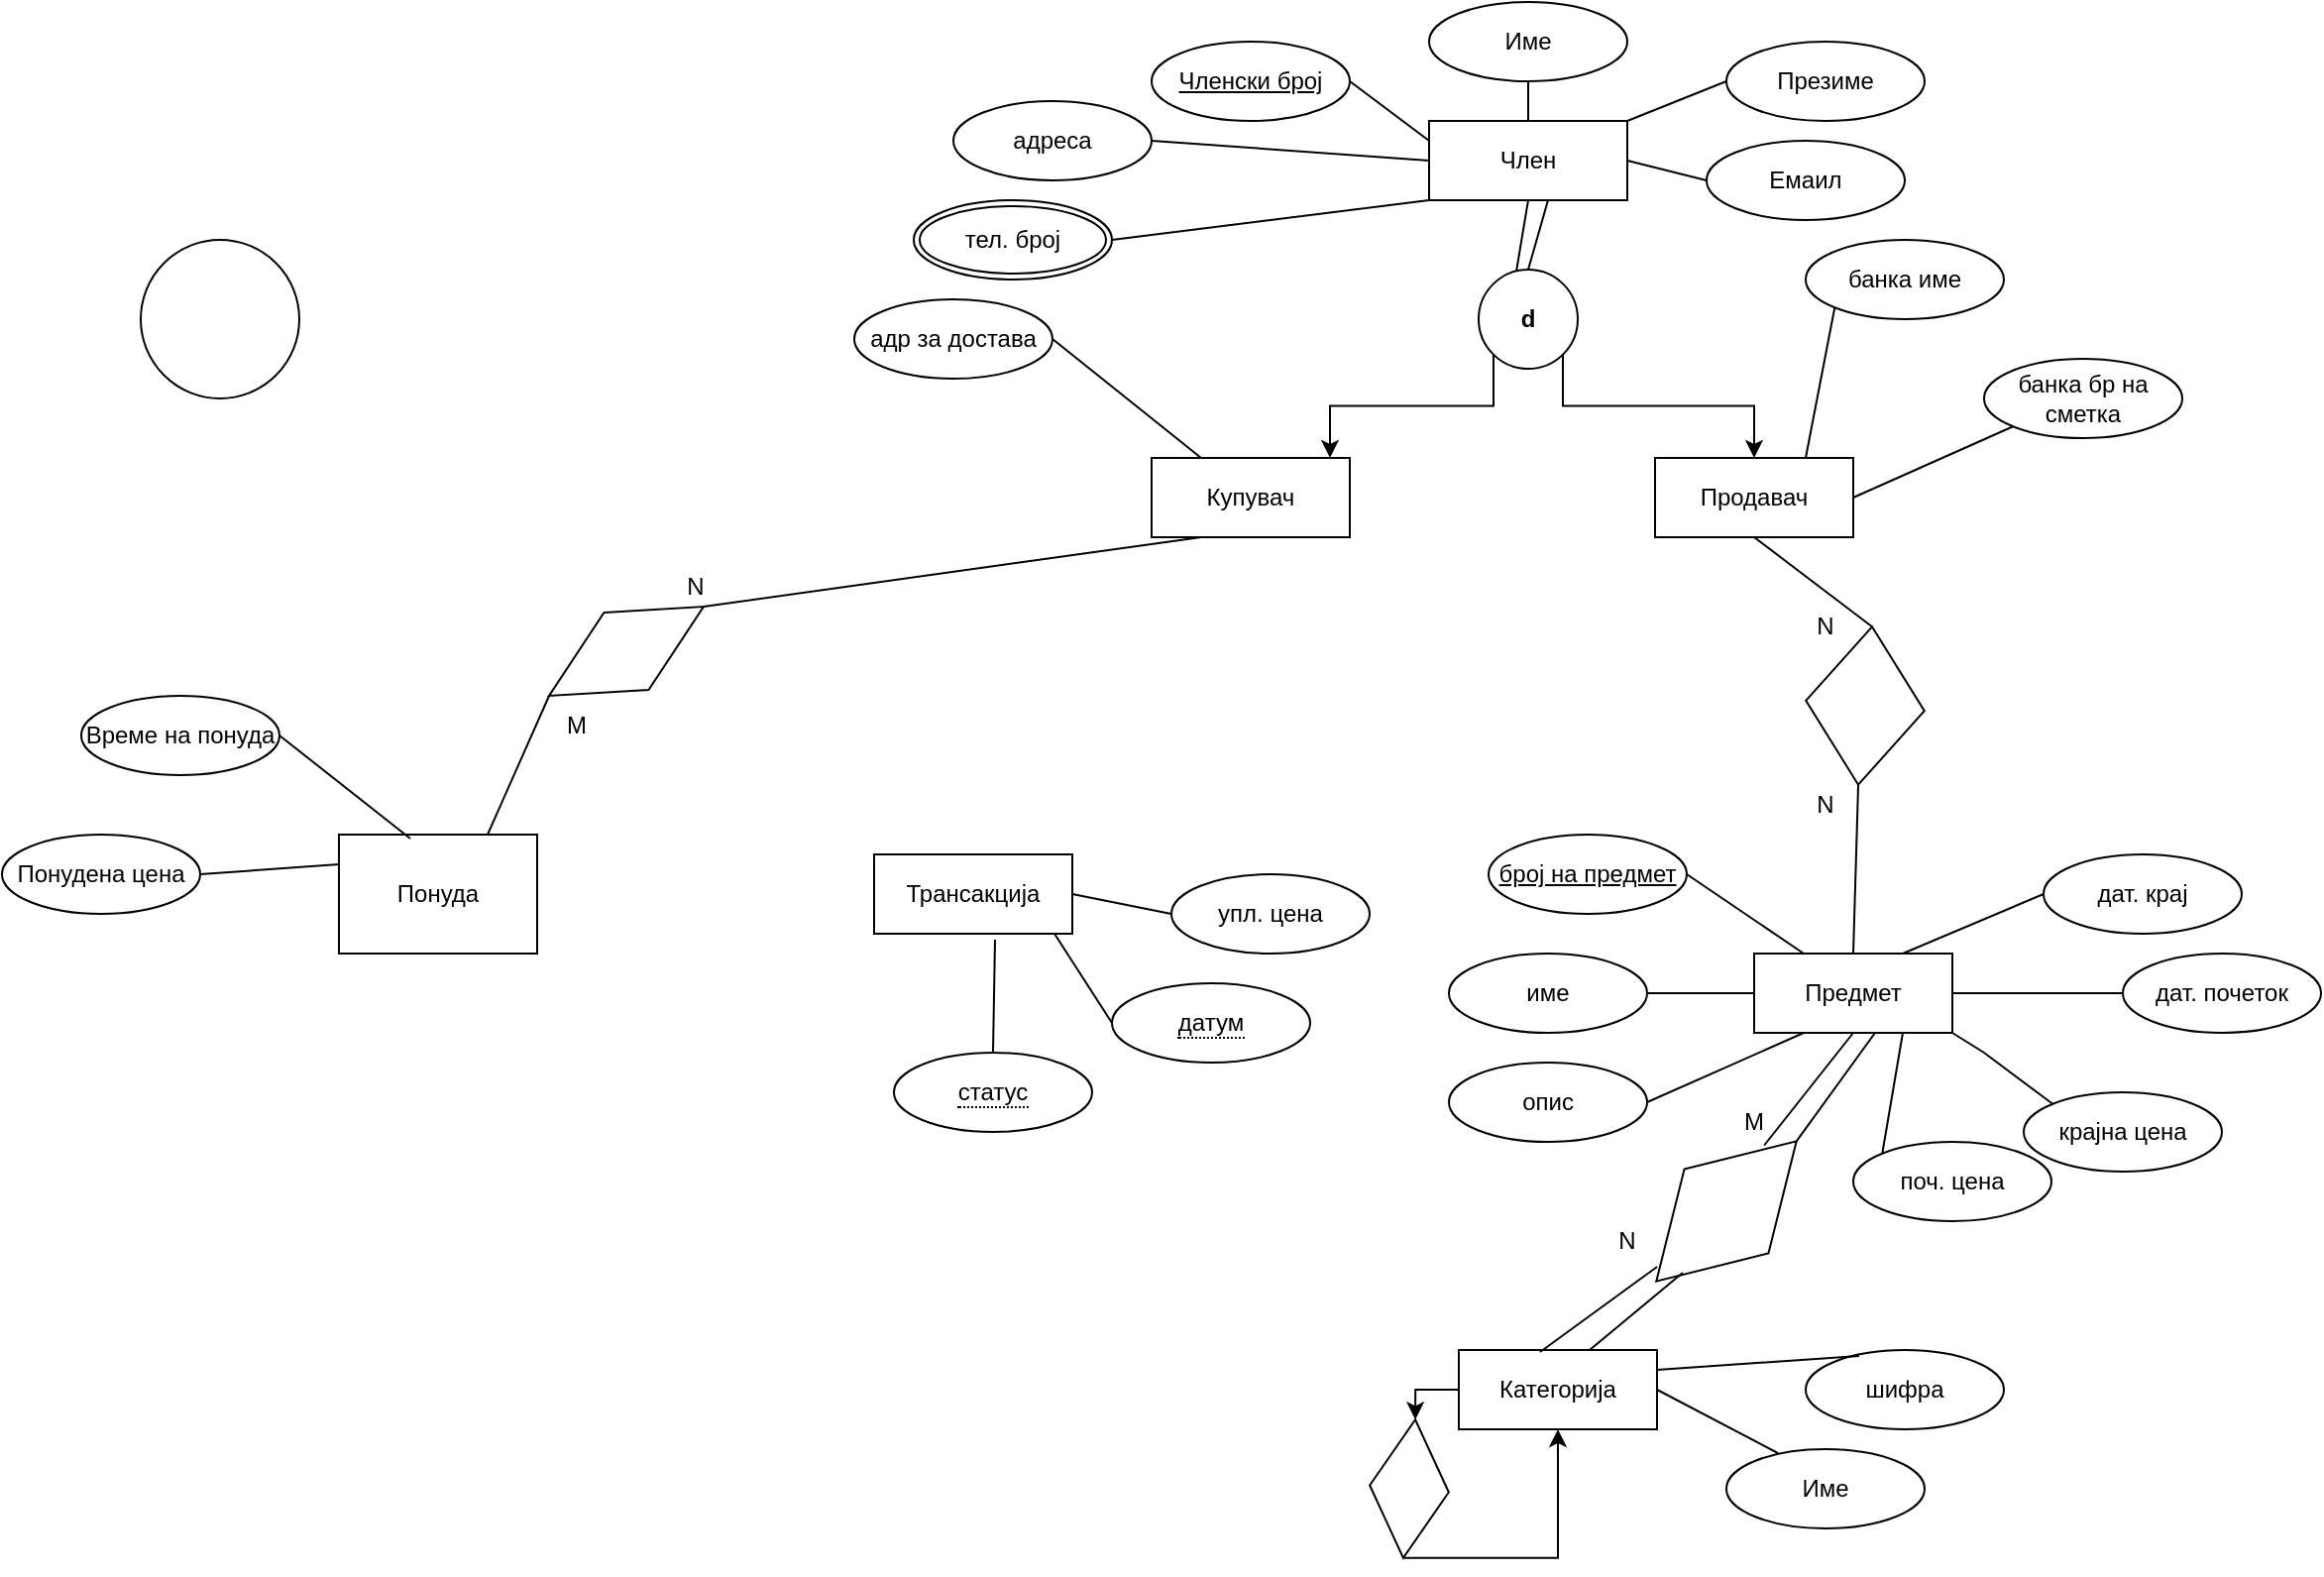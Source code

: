 <mxfile version="20.5.3" type="github">
  <diagram id="KxP9owAvXPSqZn7HeAgW" name="Page-1">
    <mxGraphModel dx="1653" dy="933" grid="1" gridSize="10" guides="1" tooltips="1" connect="1" arrows="1" fold="1" page="1" pageScale="1" pageWidth="827" pageHeight="1169" math="0" shadow="0">
      <root>
        <mxCell id="0" />
        <mxCell id="1" parent="0" />
        <mxCell id="RECoekkOb1sEY1vP_pmB-4" value="Член&lt;br&gt;" style="whiteSpace=wrap;html=1;align=center;" parent="1" vertex="1">
          <mxGeometry x="300" y="70" width="100" height="40" as="geometry" />
        </mxCell>
        <mxCell id="RECoekkOb1sEY1vP_pmB-5" value="Членски број" style="ellipse;whiteSpace=wrap;html=1;align=center;fontStyle=4;" parent="1" vertex="1">
          <mxGeometry x="160" y="30" width="100" height="40" as="geometry" />
        </mxCell>
        <mxCell id="RECoekkOb1sEY1vP_pmB-7" value="Име" style="ellipse;whiteSpace=wrap;html=1;align=center;" parent="1" vertex="1">
          <mxGeometry x="300" y="10" width="100" height="40" as="geometry" />
        </mxCell>
        <mxCell id="RECoekkOb1sEY1vP_pmB-9" value="Презиме&lt;br&gt;" style="ellipse;whiteSpace=wrap;html=1;align=center;" parent="1" vertex="1">
          <mxGeometry x="450" y="30" width="100" height="40" as="geometry" />
        </mxCell>
        <mxCell id="RECoekkOb1sEY1vP_pmB-11" value="Емаил" style="ellipse;whiteSpace=wrap;html=1;align=center;" parent="1" vertex="1">
          <mxGeometry x="440" y="80" width="100" height="40" as="geometry" />
        </mxCell>
        <mxCell id="RECoekkOb1sEY1vP_pmB-13" value="адреса" style="ellipse;whiteSpace=wrap;html=1;align=center;" parent="1" vertex="1">
          <mxGeometry x="60" y="60" width="100" height="40" as="geometry" />
        </mxCell>
        <mxCell id="RECoekkOb1sEY1vP_pmB-15" value="тел. број" style="ellipse;shape=doubleEllipse;margin=3;whiteSpace=wrap;html=1;align=center;" parent="1" vertex="1">
          <mxGeometry x="40" y="110" width="100" height="40" as="geometry" />
        </mxCell>
        <mxCell id="RECoekkOb1sEY1vP_pmB-18" value="Купувач" style="whiteSpace=wrap;html=1;align=center;" parent="1" vertex="1">
          <mxGeometry x="160" y="240" width="100" height="40" as="geometry" />
        </mxCell>
        <mxCell id="RECoekkOb1sEY1vP_pmB-19" value="Продавач" style="whiteSpace=wrap;html=1;align=center;" parent="1" vertex="1">
          <mxGeometry x="414" y="240" width="100" height="40" as="geometry" />
        </mxCell>
        <mxCell id="RECoekkOb1sEY1vP_pmB-22" value="адр за достава" style="ellipse;whiteSpace=wrap;html=1;align=center;" parent="1" vertex="1">
          <mxGeometry x="10" y="160" width="100" height="40" as="geometry" />
        </mxCell>
        <mxCell id="RECoekkOb1sEY1vP_pmB-24" value="банка име" style="ellipse;whiteSpace=wrap;html=1;align=center;" parent="1" vertex="1">
          <mxGeometry x="490" y="130" width="100" height="40" as="geometry" />
        </mxCell>
        <mxCell id="RECoekkOb1sEY1vP_pmB-27" value="банка бр на сметка" style="ellipse;whiteSpace=wrap;html=1;align=center;" parent="1" vertex="1">
          <mxGeometry x="580" y="190" width="100" height="40" as="geometry" />
        </mxCell>
        <mxCell id="RECoekkOb1sEY1vP_pmB-29" value="Предмет" style="whiteSpace=wrap;html=1;align=center;" parent="1" vertex="1">
          <mxGeometry x="464" y="490" width="100" height="40" as="geometry" />
        </mxCell>
        <mxCell id="RECoekkOb1sEY1vP_pmB-30" value="број на предмет" style="ellipse;whiteSpace=wrap;html=1;align=center;fontStyle=4;" parent="1" vertex="1">
          <mxGeometry x="330" y="430" width="100" height="40" as="geometry" />
        </mxCell>
        <mxCell id="RECoekkOb1sEY1vP_pmB-32" value="име" style="ellipse;whiteSpace=wrap;html=1;align=center;" parent="1" vertex="1">
          <mxGeometry x="310" y="490" width="100" height="40" as="geometry" />
        </mxCell>
        <mxCell id="RECoekkOb1sEY1vP_pmB-34" value="опис" style="ellipse;whiteSpace=wrap;html=1;align=center;" parent="1" vertex="1">
          <mxGeometry x="310" y="545" width="100" height="40" as="geometry" />
        </mxCell>
        <mxCell id="RECoekkOb1sEY1vP_pmB-36" value="поч. цена" style="ellipse;whiteSpace=wrap;html=1;align=center;" parent="1" vertex="1">
          <mxGeometry x="514" y="585" width="100" height="40" as="geometry" />
        </mxCell>
        <mxCell id="RECoekkOb1sEY1vP_pmB-38" value="крајна цена" style="ellipse;whiteSpace=wrap;html=1;align=center;" parent="1" vertex="1">
          <mxGeometry x="600" y="560" width="100" height="40" as="geometry" />
        </mxCell>
        <mxCell id="RECoekkOb1sEY1vP_pmB-40" value="дат. почеток" style="ellipse;whiteSpace=wrap;html=1;align=center;" parent="1" vertex="1">
          <mxGeometry x="650" y="490" width="100" height="40" as="geometry" />
        </mxCell>
        <mxCell id="RECoekkOb1sEY1vP_pmB-42" value="дат. крај" style="ellipse;whiteSpace=wrap;html=1;align=center;" parent="1" vertex="1">
          <mxGeometry x="610" y="440" width="100" height="40" as="geometry" />
        </mxCell>
        <mxCell id="RECoekkOb1sEY1vP_pmB-49" value="" style="shape=rhombus;perimeter=rhombusPerimeter;whiteSpace=wrap;html=1;align=center;rotation=5;" parent="1" vertex="1">
          <mxGeometry x="490" y="325" width="60" height="80" as="geometry" />
        </mxCell>
        <mxCell id="asXM_sMDGn6KouNwU3zM-68" style="edgeStyle=orthogonalEdgeStyle;rounded=0;orthogonalLoop=1;jettySize=auto;html=1;exitX=0;exitY=0.5;exitDx=0;exitDy=0;entryX=1;entryY=0.5;entryDx=0;entryDy=0;" edge="1" parent="1" source="RECoekkOb1sEY1vP_pmB-53" target="asXM_sMDGn6KouNwU3zM-65">
          <mxGeometry relative="1" as="geometry" />
        </mxCell>
        <mxCell id="RECoekkOb1sEY1vP_pmB-53" value="Категорија&lt;br&gt;" style="whiteSpace=wrap;html=1;align=center;" parent="1" vertex="1">
          <mxGeometry x="315" y="690" width="100" height="40" as="geometry" />
        </mxCell>
        <mxCell id="RECoekkOb1sEY1vP_pmB-62" value="Понуда" style="whiteSpace=wrap;html=1;align=center;" parent="1" vertex="1">
          <mxGeometry x="-250" y="430" width="100" height="60" as="geometry" />
        </mxCell>
        <mxCell id="RECoekkOb1sEY1vP_pmB-63" value="Понудена цена" style="ellipse;whiteSpace=wrap;html=1;align=center;" parent="1" vertex="1">
          <mxGeometry x="-420" y="430" width="100" height="40" as="geometry" />
        </mxCell>
        <mxCell id="RECoekkOb1sEY1vP_pmB-69" value="Време на понуда" style="ellipse;whiteSpace=wrap;html=1;align=center;" parent="1" vertex="1">
          <mxGeometry x="-380" y="360" width="100" height="40" as="geometry" />
        </mxCell>
        <mxCell id="RECoekkOb1sEY1vP_pmB-72" value="" style="shape=rhombus;perimeter=rhombusPerimeter;whiteSpace=wrap;html=1;align=center;rotation=-30;" parent="1" vertex="1">
          <mxGeometry x="-150" y="315" width="90" height="45" as="geometry" />
        </mxCell>
        <mxCell id="asXM_sMDGn6KouNwU3zM-3" value="" style="endArrow=none;html=1;rounded=0;entryX=0.5;entryY=1;entryDx=0;entryDy=0;startArrow=none;exitX=0.5;exitY=0;exitDx=0;exitDy=0;" edge="1" parent="1" source="RECoekkOb1sEY1vP_pmB-49" target="RECoekkOb1sEY1vP_pmB-19">
          <mxGeometry width="50" height="50" relative="1" as="geometry">
            <mxPoint x="450" y="270" as="sourcePoint" />
            <mxPoint x="490" y="260" as="targetPoint" />
          </mxGeometry>
        </mxCell>
        <mxCell id="asXM_sMDGn6KouNwU3zM-5" value="N" style="text;html=1;strokeColor=none;fillColor=none;align=center;verticalAlign=middle;whiteSpace=wrap;rounded=0;" vertex="1" parent="1">
          <mxGeometry x="470" y="400" width="60" height="30" as="geometry" />
        </mxCell>
        <mxCell id="asXM_sMDGn6KouNwU3zM-9" value="" style="endArrow=none;html=1;rounded=0;entryX=0.25;entryY=1;entryDx=0;entryDy=0;exitX=1;exitY=0.5;exitDx=0;exitDy=0;" edge="1" parent="1" source="RECoekkOb1sEY1vP_pmB-72" target="RECoekkOb1sEY1vP_pmB-18">
          <mxGeometry width="50" height="50" relative="1" as="geometry">
            <mxPoint x="150" y="340" as="sourcePoint" />
            <mxPoint x="200" y="290" as="targetPoint" />
          </mxGeometry>
        </mxCell>
        <mxCell id="asXM_sMDGn6KouNwU3zM-10" value="" style="endArrow=none;html=1;rounded=0;exitX=0.75;exitY=0;exitDx=0;exitDy=0;entryX=0;entryY=0.5;entryDx=0;entryDy=0;" edge="1" parent="1" source="RECoekkOb1sEY1vP_pmB-62" target="RECoekkOb1sEY1vP_pmB-72">
          <mxGeometry width="50" height="50" relative="1" as="geometry">
            <mxPoint x="-110" y="370" as="sourcePoint" />
            <mxPoint x="-153.971" y="380" as="targetPoint" />
          </mxGeometry>
        </mxCell>
        <mxCell id="asXM_sMDGn6KouNwU3zM-6" value="N" style="text;html=1;strokeColor=none;fillColor=none;align=center;verticalAlign=middle;whiteSpace=wrap;rounded=0;" vertex="1" parent="1">
          <mxGeometry x="470" y="310" width="60" height="30" as="geometry" />
        </mxCell>
        <mxCell id="asXM_sMDGn6KouNwU3zM-12" value="M" style="text;html=1;strokeColor=none;fillColor=none;align=center;verticalAlign=middle;whiteSpace=wrap;rounded=0;" vertex="1" parent="1">
          <mxGeometry x="-160" y="360" width="60" height="30" as="geometry" />
        </mxCell>
        <mxCell id="asXM_sMDGn6KouNwU3zM-13" value="N" style="text;html=1;strokeColor=none;fillColor=none;align=center;verticalAlign=middle;whiteSpace=wrap;rounded=0;" vertex="1" parent="1">
          <mxGeometry x="-100" y="290" width="60" height="30" as="geometry" />
        </mxCell>
        <mxCell id="asXM_sMDGn6KouNwU3zM-15" value="" style="ellipse;whiteSpace=wrap;html=1;aspect=fixed;" vertex="1" parent="1">
          <mxGeometry x="-350" y="130" width="80" height="80" as="geometry" />
        </mxCell>
        <mxCell id="asXM_sMDGn6KouNwU3zM-19" value="" style="endArrow=none;html=1;rounded=0;entryX=0.5;entryY=1;entryDx=0;entryDy=0;exitX=0.5;exitY=0;exitDx=0;exitDy=0;" edge="1" parent="1" source="RECoekkOb1sEY1vP_pmB-29" target="RECoekkOb1sEY1vP_pmB-49">
          <mxGeometry width="50" height="50" relative="1" as="geometry">
            <mxPoint x="500" y="470" as="sourcePoint" />
            <mxPoint x="550" y="420" as="targetPoint" />
          </mxGeometry>
        </mxCell>
        <mxCell id="asXM_sMDGn6KouNwU3zM-20" value="" style="ellipse;whiteSpace=wrap;html=1;aspect=fixed;" vertex="1" parent="1">
          <mxGeometry x="325" y="145" width="50" height="50" as="geometry" />
        </mxCell>
        <mxCell id="asXM_sMDGn6KouNwU3zM-33" style="edgeStyle=orthogonalEdgeStyle;rounded=0;orthogonalLoop=1;jettySize=auto;html=1;exitX=0.25;exitY=1;exitDx=0;exitDy=0;entryX=0.9;entryY=0;entryDx=0;entryDy=0;entryPerimeter=0;" edge="1" parent="1" source="asXM_sMDGn6KouNwU3zM-21" target="RECoekkOb1sEY1vP_pmB-18">
          <mxGeometry relative="1" as="geometry" />
        </mxCell>
        <mxCell id="asXM_sMDGn6KouNwU3zM-35" style="edgeStyle=orthogonalEdgeStyle;rounded=0;orthogonalLoop=1;jettySize=auto;html=1;exitX=0.75;exitY=1;exitDx=0;exitDy=0;" edge="1" parent="1" source="asXM_sMDGn6KouNwU3zM-21" target="RECoekkOb1sEY1vP_pmB-19">
          <mxGeometry relative="1" as="geometry" />
        </mxCell>
        <mxCell id="asXM_sMDGn6KouNwU3zM-21" value="&lt;b&gt;d&lt;/b&gt;" style="text;html=1;strokeColor=none;fillColor=none;align=center;verticalAlign=middle;whiteSpace=wrap;rounded=0;" vertex="1" parent="1">
          <mxGeometry x="315" y="152.5" width="70" height="35" as="geometry" />
        </mxCell>
        <mxCell id="asXM_sMDGn6KouNwU3zM-22" value="" style="endArrow=none;html=1;rounded=0;entryX=0.5;entryY=1;entryDx=0;entryDy=0;exitX=0.38;exitY=0.02;exitDx=0;exitDy=0;exitPerimeter=0;" edge="1" parent="1" source="asXM_sMDGn6KouNwU3zM-20" target="RECoekkOb1sEY1vP_pmB-4">
          <mxGeometry width="50" height="50" relative="1" as="geometry">
            <mxPoint x="320" y="270" as="sourcePoint" />
            <mxPoint x="370" y="220" as="targetPoint" />
          </mxGeometry>
        </mxCell>
        <mxCell id="asXM_sMDGn6KouNwU3zM-23" value="" style="endArrow=none;html=1;rounded=0;exitX=0.5;exitY=0;exitDx=0;exitDy=0;" edge="1" parent="1" source="asXM_sMDGn6KouNwU3zM-20">
          <mxGeometry width="50" height="50" relative="1" as="geometry">
            <mxPoint x="390" y="220" as="sourcePoint" />
            <mxPoint x="360" y="110" as="targetPoint" />
          </mxGeometry>
        </mxCell>
        <mxCell id="asXM_sMDGn6KouNwU3zM-34" value="" style="endArrow=none;html=1;rounded=0;exitX=1;exitY=0.5;exitDx=0;exitDy=0;entryX=0.25;entryY=0;entryDx=0;entryDy=0;" edge="1" parent="1" source="RECoekkOb1sEY1vP_pmB-22" target="RECoekkOb1sEY1vP_pmB-18">
          <mxGeometry width="50" height="50" relative="1" as="geometry">
            <mxPoint x="150" y="200" as="sourcePoint" />
            <mxPoint x="200" y="150" as="targetPoint" />
          </mxGeometry>
        </mxCell>
        <mxCell id="asXM_sMDGn6KouNwU3zM-36" value="" style="endArrow=none;html=1;rounded=0;entryX=0;entryY=1;entryDx=0;entryDy=0;" edge="1" parent="1" target="RECoekkOb1sEY1vP_pmB-24">
          <mxGeometry width="50" height="50" relative="1" as="geometry">
            <mxPoint x="490" y="240" as="sourcePoint" />
            <mxPoint x="540" y="190" as="targetPoint" />
          </mxGeometry>
        </mxCell>
        <mxCell id="asXM_sMDGn6KouNwU3zM-37" value="" style="endArrow=none;html=1;rounded=0;entryX=0;entryY=1;entryDx=0;entryDy=0;exitX=1;exitY=0.5;exitDx=0;exitDy=0;" edge="1" parent="1" source="RECoekkOb1sEY1vP_pmB-19" target="RECoekkOb1sEY1vP_pmB-27">
          <mxGeometry width="50" height="50" relative="1" as="geometry">
            <mxPoint x="600" y="320" as="sourcePoint" />
            <mxPoint x="650" y="270" as="targetPoint" />
          </mxGeometry>
        </mxCell>
        <mxCell id="asXM_sMDGn6KouNwU3zM-38" value="" style="endArrow=none;html=1;rounded=0;entryX=1;entryY=0.5;entryDx=0;entryDy=0;exitX=0;exitY=0.5;exitDx=0;exitDy=0;" edge="1" parent="1" source="RECoekkOb1sEY1vP_pmB-11" target="RECoekkOb1sEY1vP_pmB-4">
          <mxGeometry width="50" height="50" relative="1" as="geometry">
            <mxPoint x="400" y="170" as="sourcePoint" />
            <mxPoint x="450" y="120" as="targetPoint" />
          </mxGeometry>
        </mxCell>
        <mxCell id="asXM_sMDGn6KouNwU3zM-39" value="" style="endArrow=none;html=1;rounded=0;entryX=0;entryY=0.5;entryDx=0;entryDy=0;exitX=1;exitY=0;exitDx=0;exitDy=0;" edge="1" parent="1" source="RECoekkOb1sEY1vP_pmB-4" target="RECoekkOb1sEY1vP_pmB-9">
          <mxGeometry width="50" height="50" relative="1" as="geometry">
            <mxPoint x="400" y="90" as="sourcePoint" />
            <mxPoint x="450" y="40" as="targetPoint" />
          </mxGeometry>
        </mxCell>
        <mxCell id="asXM_sMDGn6KouNwU3zM-40" value="" style="endArrow=none;html=1;rounded=0;entryX=0.5;entryY=1;entryDx=0;entryDy=0;exitX=0.5;exitY=0;exitDx=0;exitDy=0;" edge="1" parent="1" source="RECoekkOb1sEY1vP_pmB-4" target="RECoekkOb1sEY1vP_pmB-7">
          <mxGeometry width="50" height="50" relative="1" as="geometry">
            <mxPoint x="350" y="120" as="sourcePoint" />
            <mxPoint x="400" y="70" as="targetPoint" />
          </mxGeometry>
        </mxCell>
        <mxCell id="asXM_sMDGn6KouNwU3zM-41" value="" style="endArrow=none;html=1;rounded=0;entryX=0;entryY=0.25;entryDx=0;entryDy=0;exitX=1;exitY=0.5;exitDx=0;exitDy=0;" edge="1" parent="1" source="RECoekkOb1sEY1vP_pmB-5" target="RECoekkOb1sEY1vP_pmB-4">
          <mxGeometry width="50" height="50" relative="1" as="geometry">
            <mxPoint x="250" y="90" as="sourcePoint" />
            <mxPoint x="300" y="40" as="targetPoint" />
          </mxGeometry>
        </mxCell>
        <mxCell id="asXM_sMDGn6KouNwU3zM-42" value="" style="endArrow=none;html=1;rounded=0;entryX=0;entryY=0.5;entryDx=0;entryDy=0;exitX=1;exitY=0.5;exitDx=0;exitDy=0;" edge="1" parent="1" source="RECoekkOb1sEY1vP_pmB-13" target="RECoekkOb1sEY1vP_pmB-4">
          <mxGeometry width="50" height="50" relative="1" as="geometry">
            <mxPoint x="210" y="130" as="sourcePoint" />
            <mxPoint x="260" y="80" as="targetPoint" />
          </mxGeometry>
        </mxCell>
        <mxCell id="asXM_sMDGn6KouNwU3zM-43" value="" style="endArrow=none;html=1;rounded=0;entryX=0;entryY=1;entryDx=0;entryDy=0;exitX=1;exitY=0.5;exitDx=0;exitDy=0;" edge="1" parent="1" source="RECoekkOb1sEY1vP_pmB-15" target="RECoekkOb1sEY1vP_pmB-4">
          <mxGeometry width="50" height="50" relative="1" as="geometry">
            <mxPoint x="190" y="180" as="sourcePoint" />
            <mxPoint x="240" y="130" as="targetPoint" />
          </mxGeometry>
        </mxCell>
        <mxCell id="asXM_sMDGn6KouNwU3zM-44" value="" style="endArrow=none;html=1;rounded=0;entryX=1;entryY=0.5;entryDx=0;entryDy=0;exitX=0.36;exitY=0.033;exitDx=0;exitDy=0;exitPerimeter=0;" edge="1" parent="1" source="RECoekkOb1sEY1vP_pmB-62" target="RECoekkOb1sEY1vP_pmB-69">
          <mxGeometry width="50" height="50" relative="1" as="geometry">
            <mxPoint x="-270" y="380" as="sourcePoint" />
            <mxPoint x="-220" y="330" as="targetPoint" />
          </mxGeometry>
        </mxCell>
        <mxCell id="asXM_sMDGn6KouNwU3zM-45" value="" style="endArrow=none;html=1;rounded=0;entryX=0;entryY=0.25;entryDx=0;entryDy=0;exitX=1;exitY=0.5;exitDx=0;exitDy=0;" edge="1" parent="1" source="RECoekkOb1sEY1vP_pmB-63" target="RECoekkOb1sEY1vP_pmB-62">
          <mxGeometry width="50" height="50" relative="1" as="geometry">
            <mxPoint x="-320" y="520" as="sourcePoint" />
            <mxPoint x="-270" y="470" as="targetPoint" />
          </mxGeometry>
        </mxCell>
        <mxCell id="asXM_sMDGn6KouNwU3zM-46" value="" style="endArrow=none;html=1;rounded=0;exitX=0.75;exitY=0;exitDx=0;exitDy=0;entryX=0;entryY=0.5;entryDx=0;entryDy=0;" edge="1" parent="1" source="RECoekkOb1sEY1vP_pmB-29" target="RECoekkOb1sEY1vP_pmB-42">
          <mxGeometry width="50" height="50" relative="1" as="geometry">
            <mxPoint x="540" y="480" as="sourcePoint" />
            <mxPoint x="590" y="430" as="targetPoint" />
          </mxGeometry>
        </mxCell>
        <mxCell id="asXM_sMDGn6KouNwU3zM-47" value="" style="endArrow=none;html=1;rounded=0;exitX=1;exitY=0.5;exitDx=0;exitDy=0;entryX=0;entryY=0.5;entryDx=0;entryDy=0;" edge="1" parent="1" source="RECoekkOb1sEY1vP_pmB-29" target="RECoekkOb1sEY1vP_pmB-40">
          <mxGeometry width="50" height="50" relative="1" as="geometry">
            <mxPoint x="564" y="525" as="sourcePoint" />
            <mxPoint x="635" y="495" as="targetPoint" />
          </mxGeometry>
        </mxCell>
        <mxCell id="asXM_sMDGn6KouNwU3zM-48" value="" style="endArrow=none;html=1;rounded=0;exitX=1;exitY=1;exitDx=0;exitDy=0;entryX=0;entryY=0;entryDx=0;entryDy=0;" edge="1" parent="1" source="RECoekkOb1sEY1vP_pmB-29" target="RECoekkOb1sEY1vP_pmB-38">
          <mxGeometry width="50" height="50" relative="1" as="geometry">
            <mxPoint x="559" y="510" as="sourcePoint" />
            <mxPoint x="630" y="480" as="targetPoint" />
            <Array as="points">
              <mxPoint x="580" y="540" />
            </Array>
          </mxGeometry>
        </mxCell>
        <mxCell id="asXM_sMDGn6KouNwU3zM-49" value="" style="endArrow=none;html=1;rounded=0;exitX=0;exitY=0;exitDx=0;exitDy=0;entryX=0.75;entryY=1;entryDx=0;entryDy=0;" edge="1" parent="1" source="RECoekkOb1sEY1vP_pmB-36" target="RECoekkOb1sEY1vP_pmB-29">
          <mxGeometry width="50" height="50" relative="1" as="geometry">
            <mxPoint x="509" y="580" as="sourcePoint" />
            <mxPoint x="580" y="550" as="targetPoint" />
          </mxGeometry>
        </mxCell>
        <mxCell id="asXM_sMDGn6KouNwU3zM-50" value="" style="endArrow=none;html=1;rounded=0;exitX=1;exitY=0.5;exitDx=0;exitDy=0;entryX=0.25;entryY=1;entryDx=0;entryDy=0;" edge="1" parent="1" source="RECoekkOb1sEY1vP_pmB-34" target="RECoekkOb1sEY1vP_pmB-29">
          <mxGeometry width="50" height="50" relative="1" as="geometry">
            <mxPoint x="579" y="530" as="sourcePoint" />
            <mxPoint x="650" y="500" as="targetPoint" />
          </mxGeometry>
        </mxCell>
        <mxCell id="asXM_sMDGn6KouNwU3zM-52" value="" style="endArrow=none;html=1;rounded=0;exitX=1;exitY=0.5;exitDx=0;exitDy=0;entryX=0;entryY=0.5;entryDx=0;entryDy=0;" edge="1" parent="1" source="RECoekkOb1sEY1vP_pmB-32" target="RECoekkOb1sEY1vP_pmB-29">
          <mxGeometry width="50" height="50" relative="1" as="geometry">
            <mxPoint x="400" y="490" as="sourcePoint" />
            <mxPoint x="450" y="440" as="targetPoint" />
          </mxGeometry>
        </mxCell>
        <mxCell id="asXM_sMDGn6KouNwU3zM-53" value="" style="endArrow=none;html=1;rounded=0;exitX=1;exitY=0.5;exitDx=0;exitDy=0;entryX=0.25;entryY=0;entryDx=0;entryDy=0;" edge="1" parent="1" source="RECoekkOb1sEY1vP_pmB-30" target="RECoekkOb1sEY1vP_pmB-29">
          <mxGeometry width="50" height="50" relative="1" as="geometry">
            <mxPoint x="450" y="490" as="sourcePoint" />
            <mxPoint x="500" y="440" as="targetPoint" />
          </mxGeometry>
        </mxCell>
        <mxCell id="asXM_sMDGn6KouNwU3zM-54" value="" style="endArrow=none;html=1;rounded=0;exitX=0.5;exitY=1;exitDx=0;exitDy=0;entryX=0.87;entryY=0.333;entryDx=0;entryDy=0;entryPerimeter=0;" edge="1" parent="1" source="RECoekkOb1sEY1vP_pmB-29" target="asXM_sMDGn6KouNwU3zM-58">
          <mxGeometry width="50" height="50" relative="1" as="geometry">
            <mxPoint x="435" y="630" as="sourcePoint" />
            <mxPoint x="435" y="650.711" as="targetPoint" />
          </mxGeometry>
        </mxCell>
        <mxCell id="asXM_sMDGn6KouNwU3zM-55" value="" style="endArrow=none;html=1;rounded=0;exitX=1;exitY=0.5;exitDx=0;exitDy=0;entryX=0.61;entryY=1;entryDx=0;entryDy=0;entryPerimeter=0;" edge="1" parent="1" source="asXM_sMDGn6KouNwU3zM-58" target="RECoekkOb1sEY1vP_pmB-29">
          <mxGeometry width="50" height="50" relative="1" as="geometry">
            <mxPoint x="470" y="650" as="sourcePoint" />
            <mxPoint x="520" y="600" as="targetPoint" />
          </mxGeometry>
        </mxCell>
        <mxCell id="asXM_sMDGn6KouNwU3zM-56" value="N" style="text;html=1;strokeColor=none;fillColor=none;align=center;verticalAlign=middle;whiteSpace=wrap;rounded=0;" vertex="1" parent="1">
          <mxGeometry x="370" y="620" width="60" height="30" as="geometry" />
        </mxCell>
        <mxCell id="asXM_sMDGn6KouNwU3zM-57" value="M" style="text;html=1;strokeColor=none;fillColor=none;align=center;verticalAlign=middle;whiteSpace=wrap;rounded=0;" vertex="1" parent="1">
          <mxGeometry x="434" y="560" width="60" height="30" as="geometry" />
        </mxCell>
        <mxCell id="asXM_sMDGn6KouNwU3zM-58" value="" style="shape=rhombus;perimeter=rhombusPerimeter;whiteSpace=wrap;html=1;align=center;rotation=-45;" vertex="1" parent="1">
          <mxGeometry x="400" y="590" width="100" height="60" as="geometry" />
        </mxCell>
        <mxCell id="asXM_sMDGn6KouNwU3zM-59" value="" style="endArrow=none;html=1;rounded=0;exitX=0.41;exitY=0.025;exitDx=0;exitDy=0;exitPerimeter=0;entryX=0.055;entryY=0.418;entryDx=0;entryDy=0;entryPerimeter=0;" edge="1" parent="1" source="RECoekkOb1sEY1vP_pmB-53" target="asXM_sMDGn6KouNwU3zM-58">
          <mxGeometry width="50" height="50" relative="1" as="geometry">
            <mxPoint x="300" y="680" as="sourcePoint" />
            <mxPoint x="350" y="630" as="targetPoint" />
          </mxGeometry>
        </mxCell>
        <mxCell id="asXM_sMDGn6KouNwU3zM-60" value="" style="endArrow=none;html=1;rounded=0;entryX=0.125;entryY=0.606;entryDx=0;entryDy=0;entryPerimeter=0;exitX=0.66;exitY=0;exitDx=0;exitDy=0;exitPerimeter=0;" edge="1" parent="1" source="RECoekkOb1sEY1vP_pmB-53" target="asXM_sMDGn6KouNwU3zM-58">
          <mxGeometry width="50" height="50" relative="1" as="geometry">
            <mxPoint x="450" y="720" as="sourcePoint" />
            <mxPoint x="500" y="670" as="targetPoint" />
          </mxGeometry>
        </mxCell>
        <mxCell id="asXM_sMDGn6KouNwU3zM-61" value="шифра" style="ellipse;whiteSpace=wrap;html=1;align=center;" vertex="1" parent="1">
          <mxGeometry x="490" y="690" width="100" height="40" as="geometry" />
        </mxCell>
        <mxCell id="asXM_sMDGn6KouNwU3zM-62" value="" style="endArrow=none;html=1;rounded=0;exitX=1;exitY=0.25;exitDx=0;exitDy=0;entryX=0.27;entryY=0.075;entryDx=0;entryDy=0;entryPerimeter=0;" edge="1" parent="1" source="RECoekkOb1sEY1vP_pmB-53" target="asXM_sMDGn6KouNwU3zM-61">
          <mxGeometry width="50" height="50" relative="1" as="geometry">
            <mxPoint x="460" y="710" as="sourcePoint" />
            <mxPoint x="510" y="660" as="targetPoint" />
          </mxGeometry>
        </mxCell>
        <mxCell id="asXM_sMDGn6KouNwU3zM-63" value="Име" style="ellipse;whiteSpace=wrap;html=1;align=center;" vertex="1" parent="1">
          <mxGeometry x="450" y="740" width="100" height="40" as="geometry" />
        </mxCell>
        <mxCell id="asXM_sMDGn6KouNwU3zM-64" value="" style="endArrow=none;html=1;rounded=0;entryX=1;entryY=0.5;entryDx=0;entryDy=0;exitX=0.26;exitY=0.05;exitDx=0;exitDy=0;exitPerimeter=0;" edge="1" parent="1" source="asXM_sMDGn6KouNwU3zM-63" target="RECoekkOb1sEY1vP_pmB-53">
          <mxGeometry width="50" height="50" relative="1" as="geometry">
            <mxPoint x="350" y="820" as="sourcePoint" />
            <mxPoint x="400" y="770" as="targetPoint" />
          </mxGeometry>
        </mxCell>
        <mxCell id="asXM_sMDGn6KouNwU3zM-69" style="edgeStyle=orthogonalEdgeStyle;rounded=0;orthogonalLoop=1;jettySize=auto;html=1;exitX=0;exitY=0.5;exitDx=0;exitDy=0;entryX=0.5;entryY=1;entryDx=0;entryDy=0;" edge="1" parent="1" source="asXM_sMDGn6KouNwU3zM-65" target="RECoekkOb1sEY1vP_pmB-53">
          <mxGeometry relative="1" as="geometry" />
        </mxCell>
        <mxCell id="asXM_sMDGn6KouNwU3zM-65" value="" style="shape=rhombus;perimeter=rhombusPerimeter;whiteSpace=wrap;html=1;align=center;rotation=-85;" vertex="1" parent="1">
          <mxGeometry x="255" y="740" width="70" height="40" as="geometry" />
        </mxCell>
        <mxCell id="asXM_sMDGn6KouNwU3zM-70" value="Трансакција" style="whiteSpace=wrap;html=1;align=center;" vertex="1" parent="1">
          <mxGeometry x="20" y="440" width="100" height="40" as="geometry" />
        </mxCell>
        <mxCell id="asXM_sMDGn6KouNwU3zM-71" value="упл. цена" style="ellipse;whiteSpace=wrap;html=1;align=center;" vertex="1" parent="1">
          <mxGeometry x="170" y="450" width="100" height="40" as="geometry" />
        </mxCell>
        <mxCell id="asXM_sMDGn6KouNwU3zM-72" value="" style="endArrow=none;html=1;rounded=0;entryX=0;entryY=0.5;entryDx=0;entryDy=0;exitX=1;exitY=0.5;exitDx=0;exitDy=0;" edge="1" parent="1" source="asXM_sMDGn6KouNwU3zM-70" target="asXM_sMDGn6KouNwU3zM-71">
          <mxGeometry width="50" height="50" relative="1" as="geometry">
            <mxPoint x="110" y="560" as="sourcePoint" />
            <mxPoint x="160" y="510" as="targetPoint" />
          </mxGeometry>
        </mxCell>
        <mxCell id="asXM_sMDGn6KouNwU3zM-73" value="&lt;span style=&quot;border-bottom: 1px dotted&quot;&gt;датум&lt;/span&gt;" style="ellipse;whiteSpace=wrap;html=1;align=center;" vertex="1" parent="1">
          <mxGeometry x="140" y="505" width="100" height="40" as="geometry" />
        </mxCell>
        <mxCell id="asXM_sMDGn6KouNwU3zM-74" value="" style="endArrow=none;html=1;rounded=0;entryX=0.91;entryY=1;entryDx=0;entryDy=0;entryPerimeter=0;exitX=0;exitY=0.5;exitDx=0;exitDy=0;" edge="1" parent="1" source="asXM_sMDGn6KouNwU3zM-73" target="asXM_sMDGn6KouNwU3zM-70">
          <mxGeometry width="50" height="50" relative="1" as="geometry">
            <mxPoint x="70" y="570" as="sourcePoint" />
            <mxPoint x="120" y="520" as="targetPoint" />
          </mxGeometry>
        </mxCell>
        <mxCell id="asXM_sMDGn6KouNwU3zM-75" value="&lt;span style=&quot;border-bottom: 1px dotted&quot;&gt;статус&lt;/span&gt;" style="ellipse;whiteSpace=wrap;html=1;align=center;" vertex="1" parent="1">
          <mxGeometry x="30" y="540" width="100" height="40" as="geometry" />
        </mxCell>
        <mxCell id="asXM_sMDGn6KouNwU3zM-76" value="" style="endArrow=none;html=1;rounded=0;entryX=0.61;entryY=1.075;entryDx=0;entryDy=0;entryPerimeter=0;exitX=0.5;exitY=0;exitDx=0;exitDy=0;" edge="1" parent="1" source="asXM_sMDGn6KouNwU3zM-75" target="asXM_sMDGn6KouNwU3zM-70">
          <mxGeometry width="50" height="50" relative="1" as="geometry">
            <mxPoint x="20" y="550" as="sourcePoint" />
            <mxPoint x="70" y="500" as="targetPoint" />
          </mxGeometry>
        </mxCell>
      </root>
    </mxGraphModel>
  </diagram>
</mxfile>
